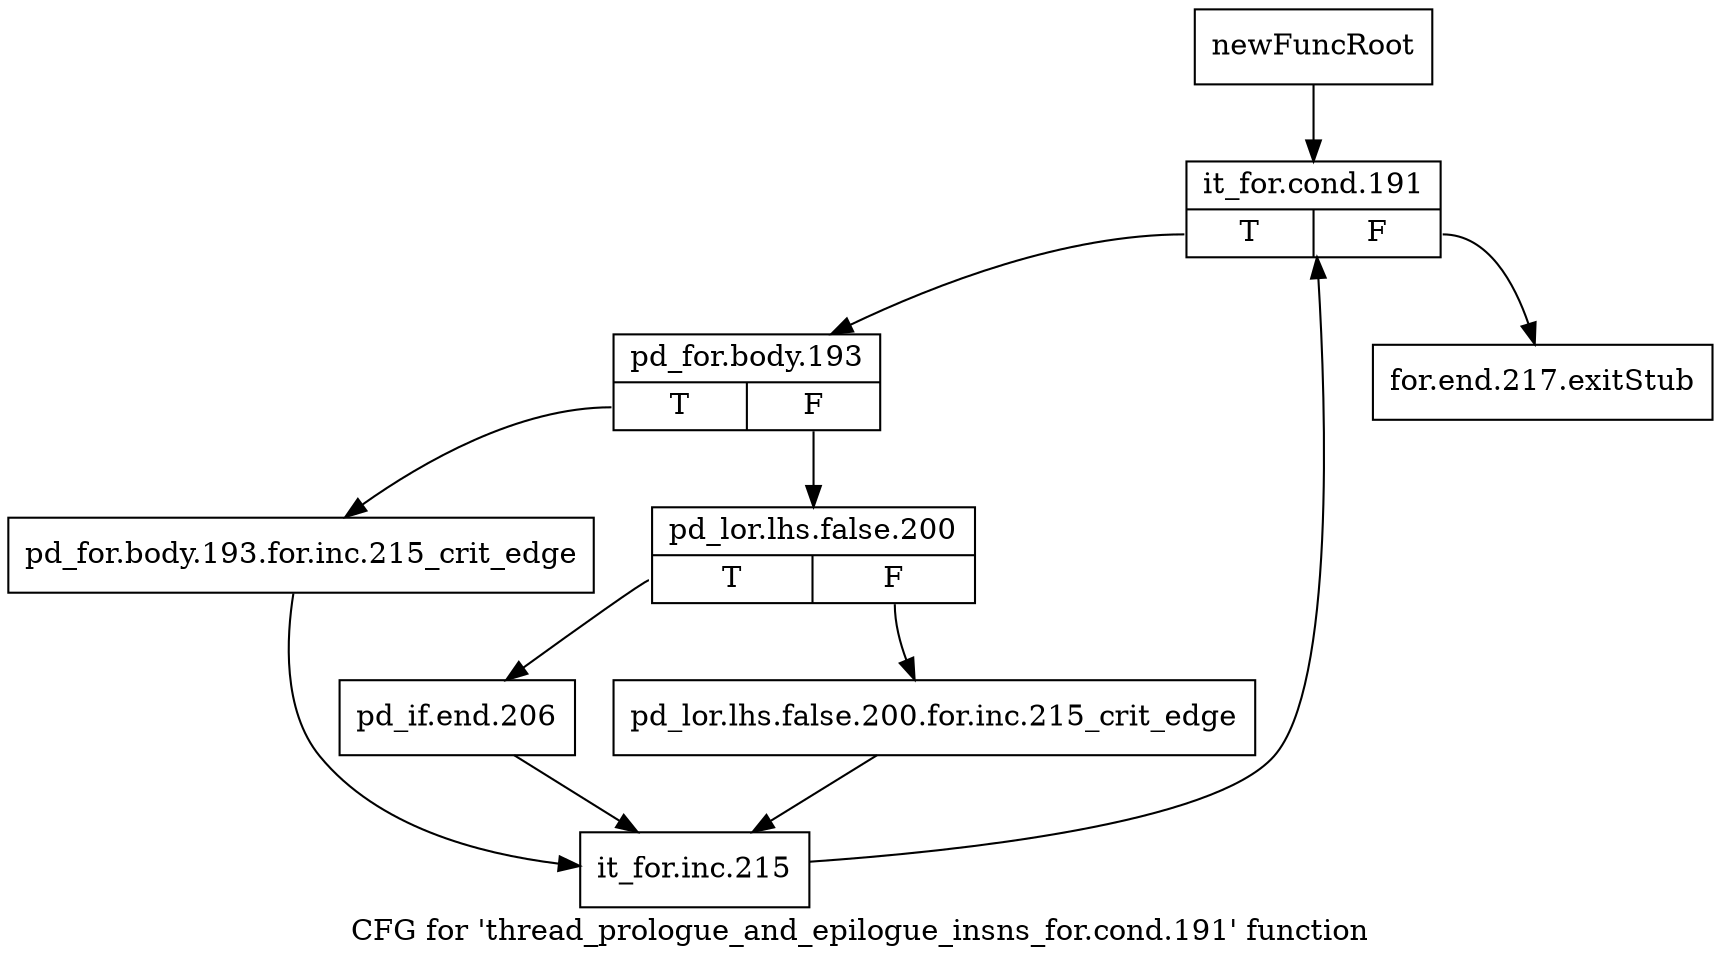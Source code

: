 digraph "CFG for 'thread_prologue_and_epilogue_insns_for.cond.191' function" {
	label="CFG for 'thread_prologue_and_epilogue_insns_for.cond.191' function";

	Node0xb05e7d0 [shape=record,label="{newFuncRoot}"];
	Node0xb05e7d0 -> Node0xb05e870;
	Node0xb05e820 [shape=record,label="{for.end.217.exitStub}"];
	Node0xb05e870 [shape=record,label="{it_for.cond.191|{<s0>T|<s1>F}}"];
	Node0xb05e870:s0 -> Node0xb05e8c0;
	Node0xb05e870:s1 -> Node0xb05e820;
	Node0xb05e8c0 [shape=record,label="{pd_for.body.193|{<s0>T|<s1>F}}"];
	Node0xb05e8c0:s0 -> Node0xb05ee70;
	Node0xb05e8c0:s1 -> Node0xb05ed80;
	Node0xb05ed80 [shape=record,label="{pd_lor.lhs.false.200|{<s0>T|<s1>F}}"];
	Node0xb05ed80:s0 -> Node0xb05ee20;
	Node0xb05ed80:s1 -> Node0xb05edd0;
	Node0xb05edd0 [shape=record,label="{pd_lor.lhs.false.200.for.inc.215_crit_edge}"];
	Node0xb05edd0 -> Node0xb05eec0;
	Node0xb05ee20 [shape=record,label="{pd_if.end.206}"];
	Node0xb05ee20 -> Node0xb05eec0;
	Node0xb05ee70 [shape=record,label="{pd_for.body.193.for.inc.215_crit_edge}"];
	Node0xb05ee70 -> Node0xb05eec0;
	Node0xb05eec0 [shape=record,label="{it_for.inc.215}"];
	Node0xb05eec0 -> Node0xb05e870;
}
